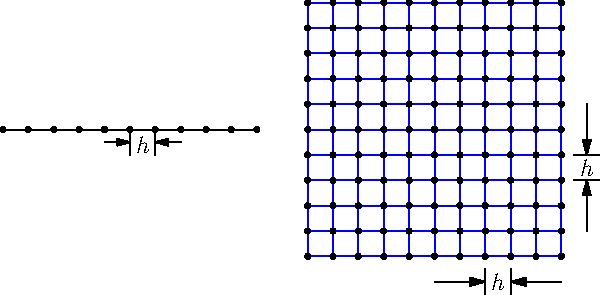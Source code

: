 size(300,0);

real xmin = 1.2;
real xmax = 2.2;
real ymax = 1.0;
pen axis  = linewidth(0.8);
//draw(Label("$x$",EndPoint), (1.2*xmin,0)--(1.2*xmax,0), axis, Arrow);
//draw(Label("$y$",EndPoint), (0,0)--(0,1.2*ymax), axis, Arrow);

int ni = 11;
int nj = 11;
real dx = (xmax-xmin)/(ni-1);
real dy = (ymax-0.0)/(nj-1);

draw((0,0.5)--(1,0.5));
for(int i=0; i<ni; ++i)
{
   dot((i*dx,0.5));
}
label("$h$", (5.5*dx,0.5), S);
draw((5*dx,0.5)--(5*dx,0.4));
draw((6*dx,0.5)--(6*dx,0.4));
draw((4*dx,0.45)--(5*dx,0.45), Arrow);
draw((7*dx,0.45)--(6*dx,0.45), Arrow);

pen pg = blue;

//vertical lines
for(int i=0; i<ni; ++i){
   guide g;
   for(int j=0; j<nj; ++j){
      real x = xmin + i*dx;
      real y = 0.0 + j*dy;
      g = g--(x,y);
   }
   draw(g,pg);
   dot(g);
}

//horixontal lines
for(int j=0; j<nj; ++j){
   guide g;
   for(int i=0; i<ni; ++i){
      real x = xmin + i*dx;
      real y = 0.0 + j*dy;
      g = g--(x,y);
   }
   draw(g,pg);
   dot(g);
}


real x1 = xmin + 7*dx;
real y1 = -dy;

draw( (x1-2*dx,y1)--(x1,y1), Arrow);
draw( (x1+3*dx,y1)--(x1+dx,y1), Arrow);
draw( (x1,y1-0.5*dy)--(x1,y1+0.5*dy));
draw( (x1+dx,y1-0.5*dy)--(x1+dx,y1+0.5*dy));
label("$h$", (x1+0.5*dx,y1));

real x2 = xmax + dx;
real y2 = 3*dy;
draw( (x2,y2-2*dy)--(x2,y2), Arrow);
draw( (x2,y2+3*dy)--(x2,y2+dy), Arrow);
draw( (x2-0.5*dx,y2)--(x2+0.5*dx,y2) );
draw( (x2-0.5*dx,y2+dy)--(x2+0.5*dx,y2+dy) );
label("$h$", (x2,y2+0.5*dy));
